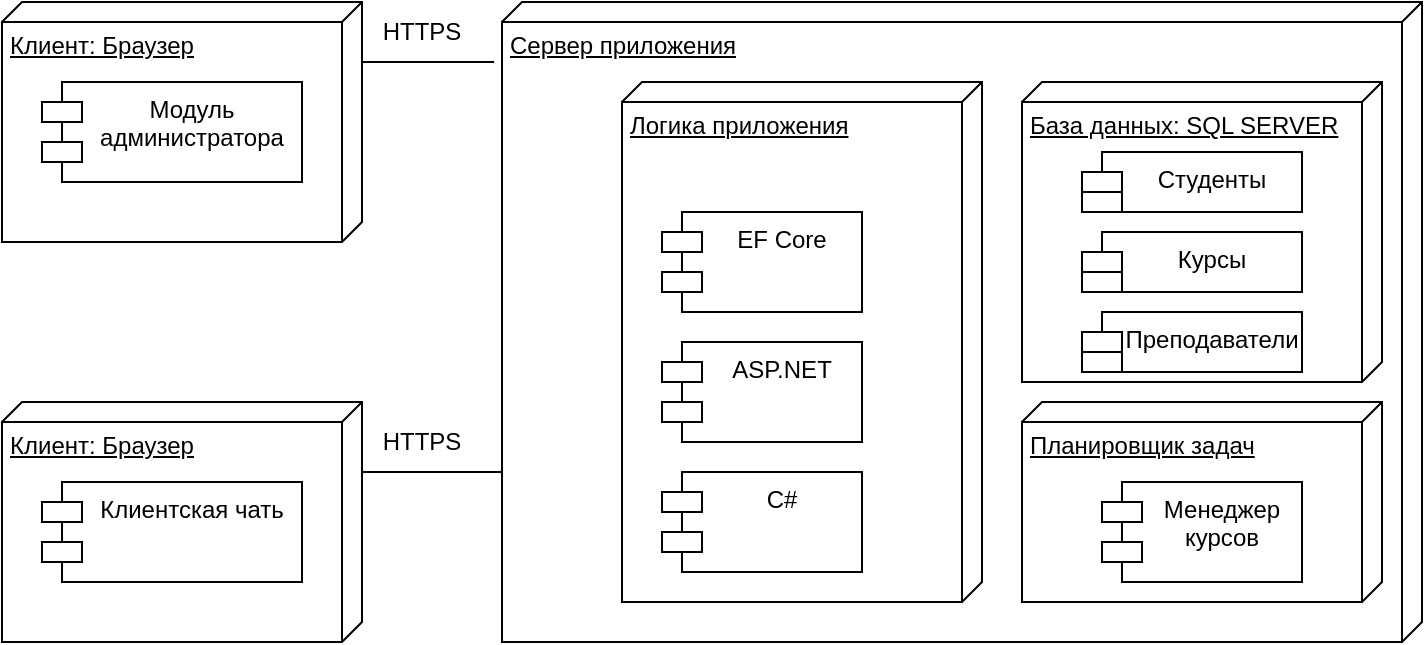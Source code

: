 <mxfile version="23.1.5" type="device">
  <diagram name="Страница — 1" id="vxvkYbs0Rh379bcGDveC">
    <mxGraphModel dx="1434" dy="884" grid="1" gridSize="10" guides="1" tooltips="1" connect="1" arrows="1" fold="1" page="1" pageScale="1" pageWidth="827" pageHeight="1169" math="0" shadow="0">
      <root>
        <mxCell id="0" />
        <mxCell id="1" parent="0" />
        <mxCell id="8p3fq4H3RUDNB1t1E8xN-1" value="Клиент: Браузер" style="verticalAlign=top;align=left;spacingTop=8;spacingLeft=2;spacingRight=12;shape=cube;size=10;direction=south;fontStyle=4;html=1;whiteSpace=wrap;" parent="1" vertex="1">
          <mxGeometry x="60" y="130" width="180" height="120" as="geometry" />
        </mxCell>
        <mxCell id="8p3fq4H3RUDNB1t1E8xN-2" value="Модуль администратора" style="shape=module;align=left;spacingLeft=20;align=center;verticalAlign=top;whiteSpace=wrap;html=1;" parent="1" vertex="1">
          <mxGeometry x="80" y="170" width="130" height="50" as="geometry" />
        </mxCell>
        <mxCell id="8p3fq4H3RUDNB1t1E8xN-3" value="Сервер приложения" style="verticalAlign=top;align=left;spacingTop=8;spacingLeft=2;spacingRight=12;shape=cube;size=10;direction=south;fontStyle=4;html=1;whiteSpace=wrap;" parent="1" vertex="1">
          <mxGeometry x="310" y="130" width="460" height="320" as="geometry" />
        </mxCell>
        <mxCell id="8p3fq4H3RUDNB1t1E8xN-8" style="edgeStyle=orthogonalEdgeStyle;rounded=0;orthogonalLoop=1;jettySize=auto;html=1;entryX=0.261;entryY=1.022;entryDx=0;entryDy=0;entryPerimeter=0;endArrow=none;endFill=0;" parent="1" edge="1">
          <mxGeometry relative="1" as="geometry">
            <mxPoint x="240" y="160.03" as="sourcePoint" />
            <mxPoint x="306.04" y="160.03" as="targetPoint" />
          </mxGeometry>
        </mxCell>
        <mxCell id="8p3fq4H3RUDNB1t1E8xN-9" value="HTTPS" style="text;html=1;align=center;verticalAlign=middle;whiteSpace=wrap;rounded=0;" parent="1" vertex="1">
          <mxGeometry x="240" y="130" width="60" height="30" as="geometry" />
        </mxCell>
        <mxCell id="8p3fq4H3RUDNB1t1E8xN-10" value="База данных: SQL SERVER" style="verticalAlign=top;align=left;spacingTop=8;spacingLeft=2;spacingRight=12;shape=cube;size=10;direction=south;fontStyle=4;html=1;whiteSpace=wrap;" parent="1" vertex="1">
          <mxGeometry x="570" y="170" width="180" height="150" as="geometry" />
        </mxCell>
        <mxCell id="8p3fq4H3RUDNB1t1E8xN-13" value="Студенты" style="shape=module;align=left;spacingLeft=20;align=center;verticalAlign=top;whiteSpace=wrap;html=1;" parent="1" vertex="1">
          <mxGeometry x="600" y="205" width="110" height="30" as="geometry" />
        </mxCell>
        <mxCell id="8p3fq4H3RUDNB1t1E8xN-16" value="Планировщик задач" style="verticalAlign=top;align=left;spacingTop=8;spacingLeft=2;spacingRight=12;shape=cube;size=10;direction=south;fontStyle=4;html=1;whiteSpace=wrap;" parent="1" vertex="1">
          <mxGeometry x="570" y="330" width="180" height="100" as="geometry" />
        </mxCell>
        <mxCell id="8p3fq4H3RUDNB1t1E8xN-17" value="Менеджер курсов" style="shape=module;align=left;spacingLeft=20;align=center;verticalAlign=top;whiteSpace=wrap;html=1;" parent="1" vertex="1">
          <mxGeometry x="610" y="370" width="100" height="50" as="geometry" />
        </mxCell>
        <mxCell id="MeYlm53aTYEyuxcs79q5-4" value="Логика приложения" style="verticalAlign=top;align=left;spacingTop=8;spacingLeft=2;spacingRight=12;shape=cube;size=10;direction=south;fontStyle=4;html=1;whiteSpace=wrap;" parent="1" vertex="1">
          <mxGeometry x="370" y="170" width="180" height="260" as="geometry" />
        </mxCell>
        <mxCell id="MeYlm53aTYEyuxcs79q5-5" value="ASP.NET" style="shape=module;align=left;spacingLeft=20;align=center;verticalAlign=top;whiteSpace=wrap;html=1;" parent="1" vertex="1">
          <mxGeometry x="390" y="300" width="100" height="50" as="geometry" />
        </mxCell>
        <mxCell id="MeYlm53aTYEyuxcs79q5-6" value="C#" style="shape=module;align=left;spacingLeft=20;align=center;verticalAlign=top;whiteSpace=wrap;html=1;" parent="1" vertex="1">
          <mxGeometry x="390" y="365" width="100" height="50" as="geometry" />
        </mxCell>
        <mxCell id="MeYlm53aTYEyuxcs79q5-7" value="Курсы" style="shape=module;align=left;spacingLeft=20;align=center;verticalAlign=top;whiteSpace=wrap;html=1;" parent="1" vertex="1">
          <mxGeometry x="600" y="245" width="110" height="30" as="geometry" />
        </mxCell>
        <mxCell id="MeYlm53aTYEyuxcs79q5-8" value="Преподаватели" style="shape=module;align=left;spacingLeft=20;align=center;verticalAlign=top;whiteSpace=wrap;html=1;" parent="1" vertex="1">
          <mxGeometry x="600" y="285" width="110" height="30" as="geometry" />
        </mxCell>
        <mxCell id="MeYlm53aTYEyuxcs79q5-9" value="EF Core" style="shape=module;align=left;spacingLeft=20;align=center;verticalAlign=top;whiteSpace=wrap;html=1;" parent="1" vertex="1">
          <mxGeometry x="390" y="235" width="100" height="50" as="geometry" />
        </mxCell>
        <mxCell id="jNZRR9i-kx3hC3yU-GTe-3" style="rounded=0;orthogonalLoop=1;jettySize=auto;html=1;endArrow=none;endFill=0;" edge="1" parent="1">
          <mxGeometry relative="1" as="geometry">
            <mxPoint x="240" y="365.005" as="sourcePoint" />
            <mxPoint x="310" y="365" as="targetPoint" />
          </mxGeometry>
        </mxCell>
        <mxCell id="jNZRR9i-kx3hC3yU-GTe-1" value="Клиент: Браузер" style="verticalAlign=top;align=left;spacingTop=8;spacingLeft=2;spacingRight=12;shape=cube;size=10;direction=south;fontStyle=4;html=1;whiteSpace=wrap;" vertex="1" parent="1">
          <mxGeometry x="60" y="330" width="180" height="120" as="geometry" />
        </mxCell>
        <mxCell id="jNZRR9i-kx3hC3yU-GTe-2" value="Клиентская чать&lt;div&gt;&lt;br/&gt;&lt;/div&gt;" style="shape=module;align=left;spacingLeft=20;align=center;verticalAlign=top;whiteSpace=wrap;html=1;" vertex="1" parent="1">
          <mxGeometry x="80" y="370" width="130" height="50" as="geometry" />
        </mxCell>
        <mxCell id="jNZRR9i-kx3hC3yU-GTe-4" value="HTTPS" style="text;html=1;align=center;verticalAlign=middle;whiteSpace=wrap;rounded=0;" vertex="1" parent="1">
          <mxGeometry x="240" y="335" width="60" height="30" as="geometry" />
        </mxCell>
      </root>
    </mxGraphModel>
  </diagram>
</mxfile>
